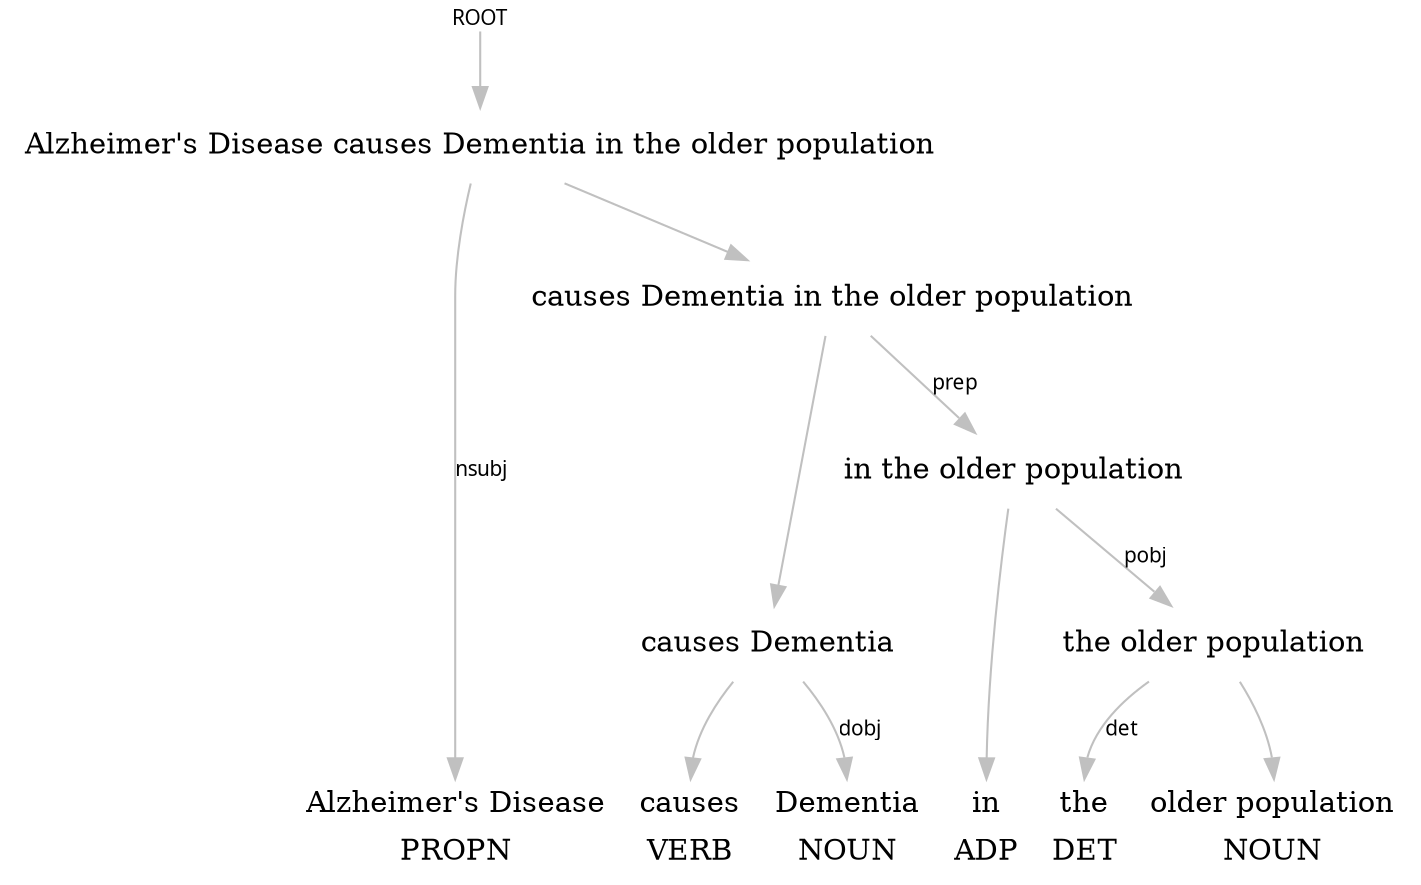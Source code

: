 digraph deplacy{
node[shape=plaintext,fontsize=14];
edge[color=gray,fontname="sans-serif",fontsize=10];
r2[fontname="sans-serif",fontsize=10,fixedsize=true,height=.15,label="ROOT"];r2->x5;
x5[label="Alzheimer's Disease causes Dementia in the older population"];x5->w:1[label="nsubj"];x5->x4;
x4[label="causes Dementia in the older population"];x4->x3;x4->x2[label="prep"];
x3[label="causes Dementia"];x3->w:2;x3->w:3[label="dobj"];
x2[label="in the older population"];x2->w:4;x2->x1[label="pobj"];
x1[label="the older population"];x1->w:5[label="det"];x1->w:6;
w[shape=record,penwidth=0,label="{<1>Alzheimer's Disease|PROPN}|{<2>causes|VERB}|{<3>Dementia|NOUN}|{<4>in|ADP}|{<5>the|DET}|{<6>older population|NOUN}"];
}
